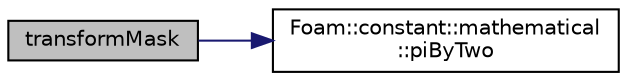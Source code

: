 digraph "transformMask"
{
  bgcolor="transparent";
  edge [fontname="Helvetica",fontsize="10",labelfontname="Helvetica",labelfontsize="10"];
  node [fontname="Helvetica",fontsize="10",shape=record];
  rankdir="LR";
  Node1 [label="transformMask",height=0.2,width=0.4,color="black", fillcolor="grey75", style="filled" fontcolor="black"];
  Node1 -> Node2 [color="midnightblue",fontsize="10",style="solid",fontname="Helvetica"];
  Node2 [label="Foam::constant::mathematical\l::piByTwo",height=0.2,width=0.4,color="black",URL="$namespaceFoam_1_1constant_1_1mathematical.html#af08a504f73f2426c7e1d68f781182cfe"];
}

